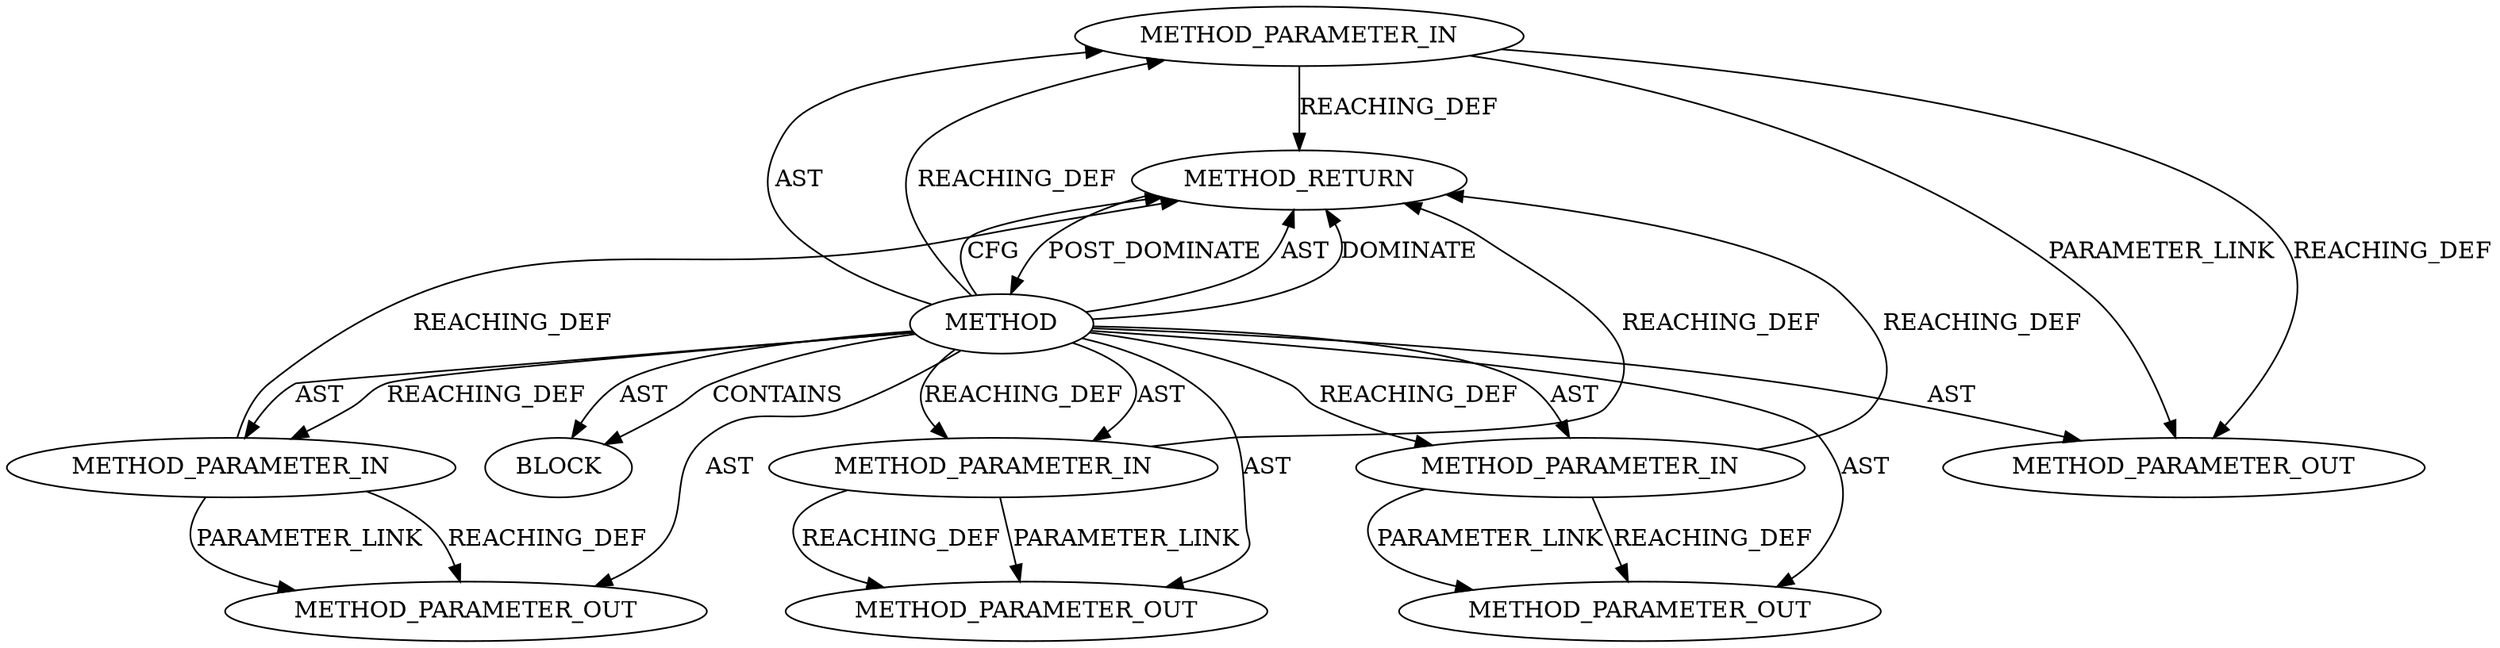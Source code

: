 digraph {
  12834 [label=METHOD_PARAMETER_IN ORDER=3 CODE="p3" IS_VARIADIC=false TYPE_FULL_NAME="ANY" EVALUATION_STRATEGY="BY_VALUE" INDEX=3 NAME="p3"]
  13572 [label=METHOD_PARAMETER_OUT ORDER=1 CODE="p1" IS_VARIADIC=false TYPE_FULL_NAME="ANY" EVALUATION_STRATEGY="BY_VALUE" INDEX=1 NAME="p1"]
  12833 [label=METHOD_PARAMETER_IN ORDER=2 CODE="p2" IS_VARIADIC=false TYPE_FULL_NAME="ANY" EVALUATION_STRATEGY="BY_VALUE" INDEX=2 NAME="p2"]
  12835 [label=METHOD_PARAMETER_IN ORDER=4 CODE="p4" IS_VARIADIC=false TYPE_FULL_NAME="ANY" EVALUATION_STRATEGY="BY_VALUE" INDEX=4 NAME="p4"]
  12831 [label=METHOD AST_PARENT_TYPE="NAMESPACE_BLOCK" AST_PARENT_FULL_NAME="<global>" ORDER=0 CODE="<empty>" FULL_NAME="ceph_decode_entity_addrvec" IS_EXTERNAL=true FILENAME="<empty>" SIGNATURE="" NAME="ceph_decode_entity_addrvec"]
  12836 [label=BLOCK ORDER=1 ARGUMENT_INDEX=1 CODE="<empty>" TYPE_FULL_NAME="ANY"]
  13573 [label=METHOD_PARAMETER_OUT ORDER=2 CODE="p2" IS_VARIADIC=false TYPE_FULL_NAME="ANY" EVALUATION_STRATEGY="BY_VALUE" INDEX=2 NAME="p2"]
  12837 [label=METHOD_RETURN ORDER=2 CODE="RET" TYPE_FULL_NAME="ANY" EVALUATION_STRATEGY="BY_VALUE"]
  12832 [label=METHOD_PARAMETER_IN ORDER=1 CODE="p1" IS_VARIADIC=false TYPE_FULL_NAME="ANY" EVALUATION_STRATEGY="BY_VALUE" INDEX=1 NAME="p1"]
  13574 [label=METHOD_PARAMETER_OUT ORDER=3 CODE="p3" IS_VARIADIC=false TYPE_FULL_NAME="ANY" EVALUATION_STRATEGY="BY_VALUE" INDEX=3 NAME="p3"]
  13575 [label=METHOD_PARAMETER_OUT ORDER=4 CODE="p4" IS_VARIADIC=false TYPE_FULL_NAME="ANY" EVALUATION_STRATEGY="BY_VALUE" INDEX=4 NAME="p4"]
  12837 -> 12831 [label=POST_DOMINATE ]
  12831 -> 12837 [label=AST ]
  12831 -> 12835 [label=REACHING_DEF VARIABLE=""]
  12831 -> 12834 [label=AST ]
  12831 -> 12833 [label=AST ]
  12833 -> 13573 [label=PARAMETER_LINK ]
  12831 -> 12832 [label=AST ]
  12831 -> 12837 [label=DOMINATE ]
  12834 -> 13574 [label=PARAMETER_LINK ]
  12831 -> 12836 [label=CONTAINS ]
  12835 -> 13575 [label=REACHING_DEF VARIABLE="p4"]
  12832 -> 13572 [label=PARAMETER_LINK ]
  12831 -> 12835 [label=AST ]
  12833 -> 12837 [label=REACHING_DEF VARIABLE="p2"]
  12831 -> 12837 [label=CFG ]
  12835 -> 13575 [label=PARAMETER_LINK ]
  12833 -> 13573 [label=REACHING_DEF VARIABLE="p2"]
  12831 -> 12836 [label=AST ]
  12834 -> 13574 [label=REACHING_DEF VARIABLE="p3"]
  12831 -> 13574 [label=AST ]
  12835 -> 12837 [label=REACHING_DEF VARIABLE="p4"]
  12832 -> 12837 [label=REACHING_DEF VARIABLE="p1"]
  12832 -> 13572 [label=REACHING_DEF VARIABLE="p1"]
  12831 -> 13575 [label=AST ]
  12831 -> 12834 [label=REACHING_DEF VARIABLE=""]
  12831 -> 13572 [label=AST ]
  12831 -> 12833 [label=REACHING_DEF VARIABLE=""]
  12834 -> 12837 [label=REACHING_DEF VARIABLE="p3"]
  12831 -> 13573 [label=AST ]
  12831 -> 12832 [label=REACHING_DEF VARIABLE=""]
}
